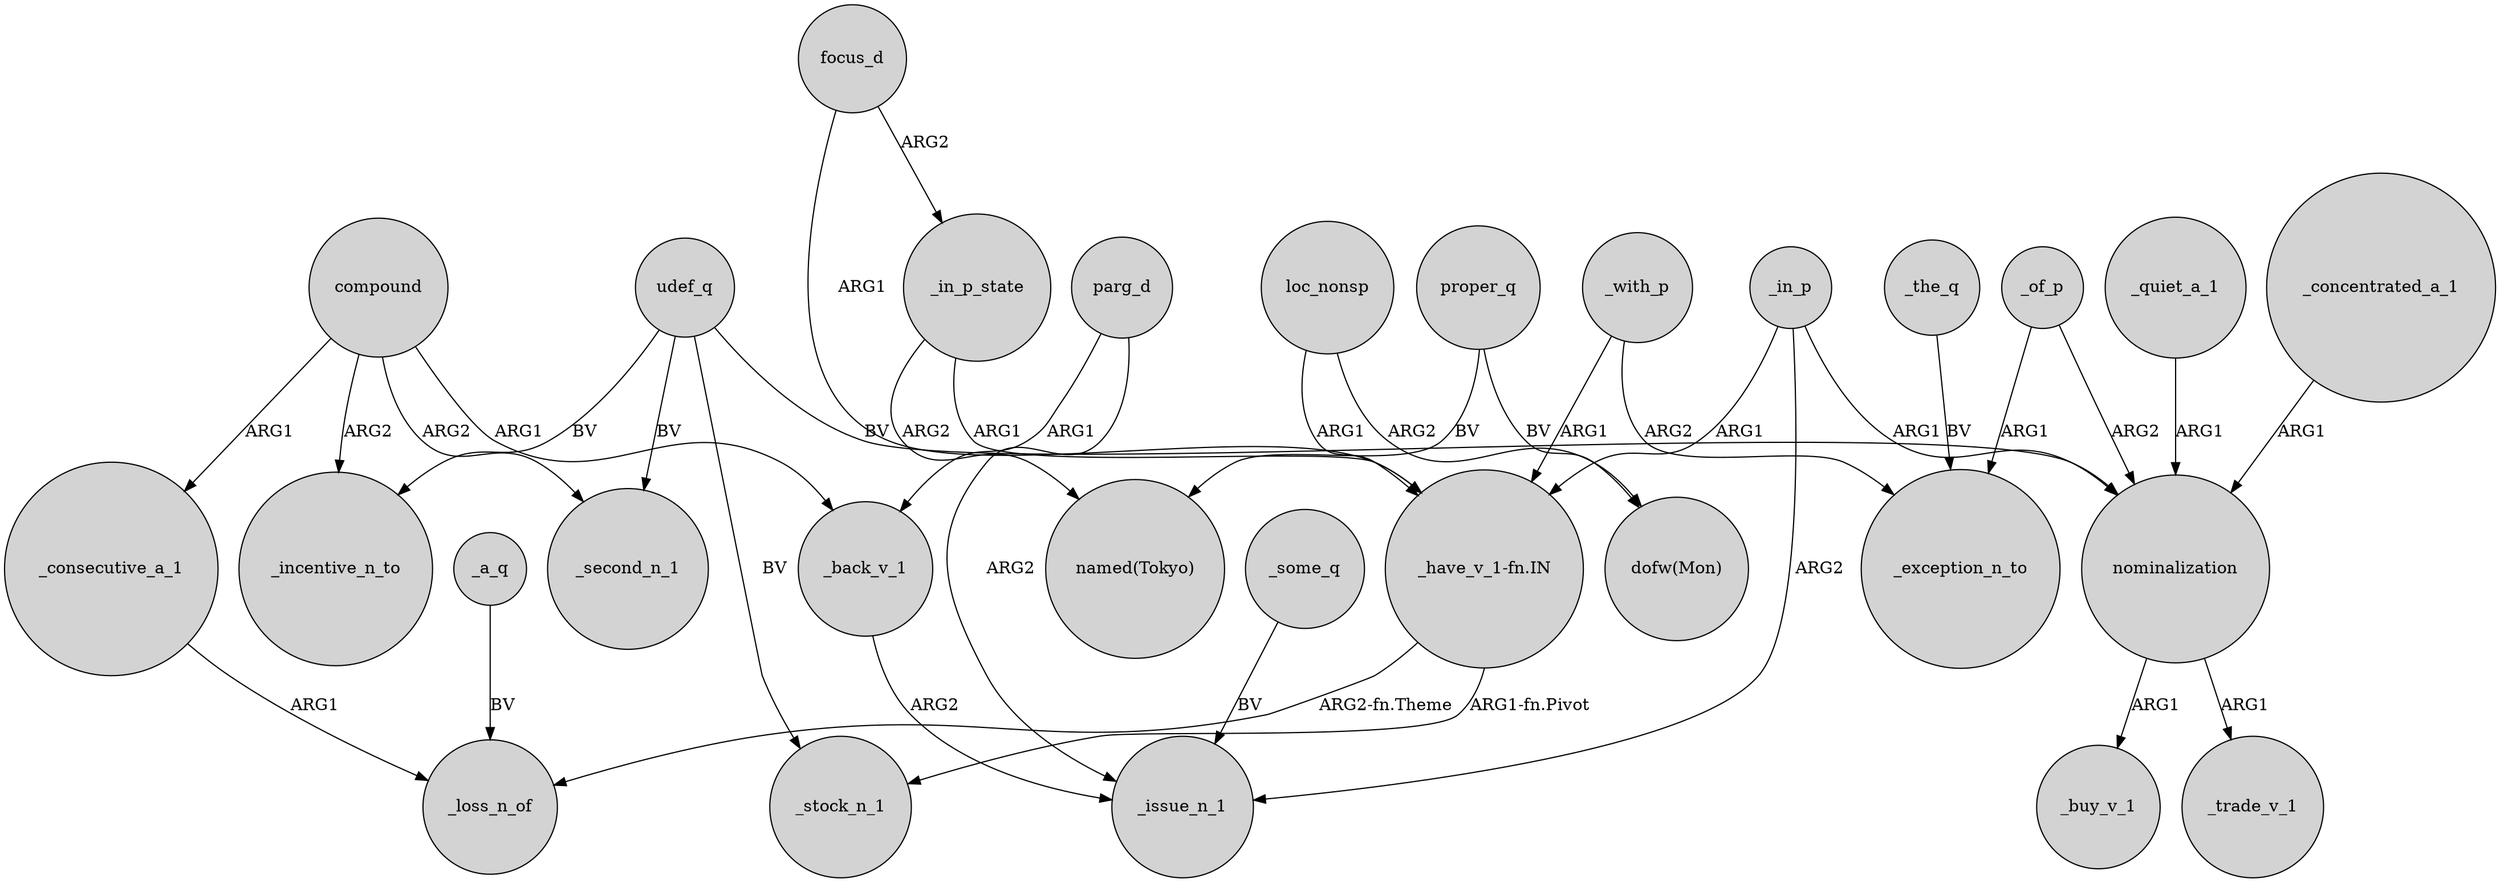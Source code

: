 digraph {
	node [shape=circle style=filled]
	focus_d -> "_have_v_1-fn.IN" [label=ARG1]
	_consecutive_a_1 -> _loss_n_of [label=ARG1]
	_quiet_a_1 -> nominalization [label=ARG1]
	udef_q -> _incentive_n_to [label=BV]
	_a_q -> _loss_n_of [label=BV]
	_with_p -> "_have_v_1-fn.IN" [label=ARG1]
	focus_d -> _in_p_state [label=ARG2]
	_in_p_state -> "_have_v_1-fn.IN" [label=ARG1]
	compound -> _back_v_1 [label=ARG1]
	"_have_v_1-fn.IN" -> _stock_n_1 [label="ARG1-fn.Pivot"]
	_in_p -> _issue_n_1 [label=ARG2]
	_concentrated_a_1 -> nominalization [label=ARG1]
	nominalization -> _buy_v_1 [label=ARG1]
	nominalization -> _trade_v_1 [label=ARG1]
	proper_q -> "named(Tokyo)" [label=BV]
	_in_p -> "_have_v_1-fn.IN" [label=ARG1]
	compound -> _second_n_1 [label=ARG2]
	compound -> _consecutive_a_1 [label=ARG1]
	_of_p -> _exception_n_to [label=ARG1]
	udef_q -> _stock_n_1 [label=BV]
	_the_q -> _exception_n_to [label=BV]
	compound -> _incentive_n_to [label=ARG2]
	udef_q -> _second_n_1 [label=BV]
	_of_p -> nominalization [label=ARG2]
	_some_q -> _issue_n_1 [label=BV]
	proper_q -> "dofw(Mon)" [label=BV]
	_in_p -> nominalization [label=ARG1]
	udef_q -> nominalization [label=BV]
	parg_d -> _back_v_1 [label=ARG1]
	loc_nonsp -> "dofw(Mon)" [label=ARG2]
	_back_v_1 -> _issue_n_1 [label=ARG2]
	parg_d -> _issue_n_1 [label=ARG2]
	"_have_v_1-fn.IN" -> _loss_n_of [label="ARG2-fn.Theme"]
	_in_p_state -> "named(Tokyo)" [label=ARG2]
	loc_nonsp -> "_have_v_1-fn.IN" [label=ARG1]
	_with_p -> _exception_n_to [label=ARG2]
}
